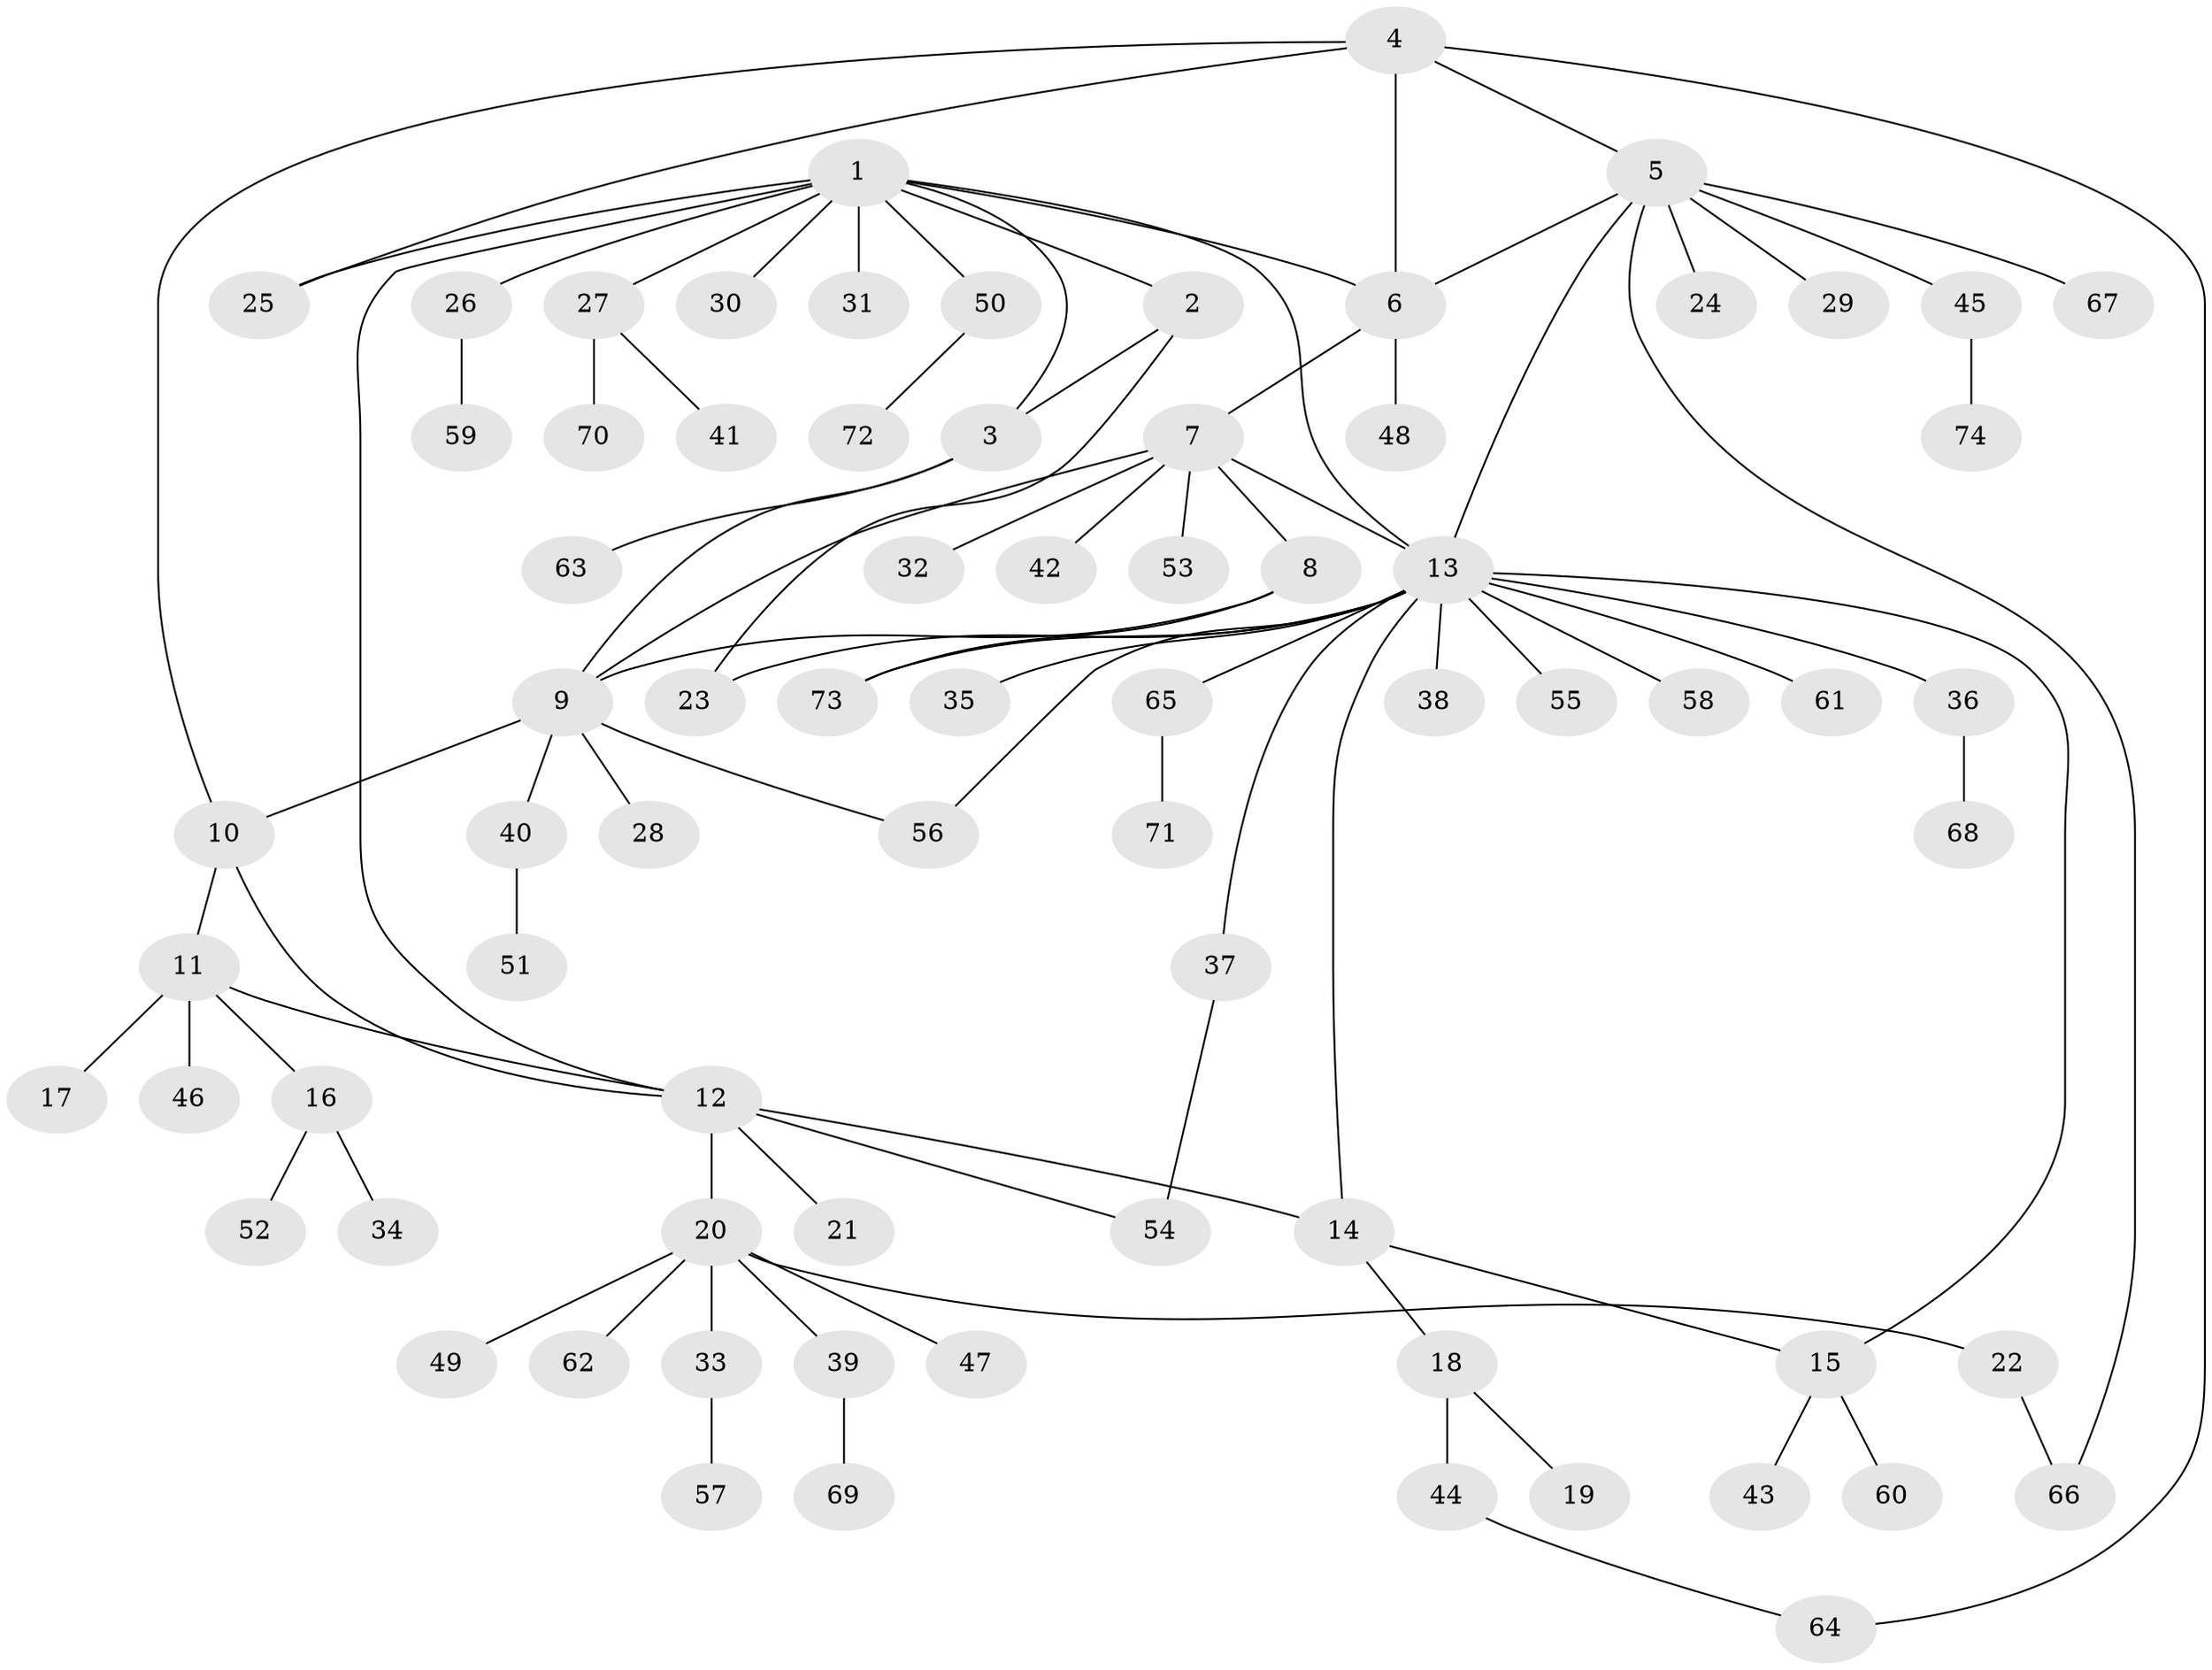 // Generated by graph-tools (version 1.1) at 2025/26/03/09/25 03:26:42]
// undirected, 74 vertices, 91 edges
graph export_dot {
graph [start="1"]
  node [color=gray90,style=filled];
  1;
  2;
  3;
  4;
  5;
  6;
  7;
  8;
  9;
  10;
  11;
  12;
  13;
  14;
  15;
  16;
  17;
  18;
  19;
  20;
  21;
  22;
  23;
  24;
  25;
  26;
  27;
  28;
  29;
  30;
  31;
  32;
  33;
  34;
  35;
  36;
  37;
  38;
  39;
  40;
  41;
  42;
  43;
  44;
  45;
  46;
  47;
  48;
  49;
  50;
  51;
  52;
  53;
  54;
  55;
  56;
  57;
  58;
  59;
  60;
  61;
  62;
  63;
  64;
  65;
  66;
  67;
  68;
  69;
  70;
  71;
  72;
  73;
  74;
  1 -- 2;
  1 -- 3;
  1 -- 6;
  1 -- 12;
  1 -- 13;
  1 -- 25;
  1 -- 26;
  1 -- 27;
  1 -- 30;
  1 -- 31;
  1 -- 50;
  2 -- 3;
  2 -- 23;
  3 -- 9;
  3 -- 63;
  4 -- 5;
  4 -- 6;
  4 -- 10;
  4 -- 25;
  4 -- 64;
  5 -- 6;
  5 -- 13;
  5 -- 24;
  5 -- 29;
  5 -- 45;
  5 -- 66;
  5 -- 67;
  6 -- 7;
  6 -- 48;
  7 -- 8;
  7 -- 9;
  7 -- 13;
  7 -- 32;
  7 -- 42;
  7 -- 53;
  8 -- 9;
  8 -- 73;
  9 -- 10;
  9 -- 28;
  9 -- 40;
  9 -- 56;
  10 -- 11;
  10 -- 12;
  11 -- 12;
  11 -- 16;
  11 -- 17;
  11 -- 46;
  12 -- 14;
  12 -- 20;
  12 -- 21;
  12 -- 54;
  13 -- 14;
  13 -- 15;
  13 -- 23;
  13 -- 35;
  13 -- 36;
  13 -- 37;
  13 -- 38;
  13 -- 55;
  13 -- 56;
  13 -- 58;
  13 -- 61;
  13 -- 65;
  13 -- 73;
  14 -- 15;
  14 -- 18;
  15 -- 43;
  15 -- 60;
  16 -- 34;
  16 -- 52;
  18 -- 19;
  18 -- 44;
  20 -- 22;
  20 -- 33;
  20 -- 39;
  20 -- 47;
  20 -- 49;
  20 -- 62;
  22 -- 66;
  26 -- 59;
  27 -- 41;
  27 -- 70;
  33 -- 57;
  36 -- 68;
  37 -- 54;
  39 -- 69;
  40 -- 51;
  44 -- 64;
  45 -- 74;
  50 -- 72;
  65 -- 71;
}
